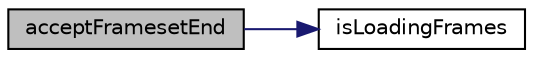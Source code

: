 digraph "acceptFramesetEnd"
{
  edge [fontname="Helvetica",fontsize="10",labelfontname="Helvetica",labelfontsize="10"];
  node [fontname="Helvetica",fontsize="10",shape=record];
  rankdir="LR";
  Node1 [label="acceptFramesetEnd",height=0.2,width=0.4,color="black", fillcolor="grey75", style="filled" fontcolor="black"];
  Node1 -> Node2 [color="midnightblue",fontsize="10",style="solid",fontname="Helvetica"];
  Node2 [label="isLoadingFrames",height=0.2,width=0.4,color="black", fillcolor="white", style="filled",URL="$class_simple_php_page_builder.html#ac9a69b76e28a2946ae572f539c27eeed"];
}

